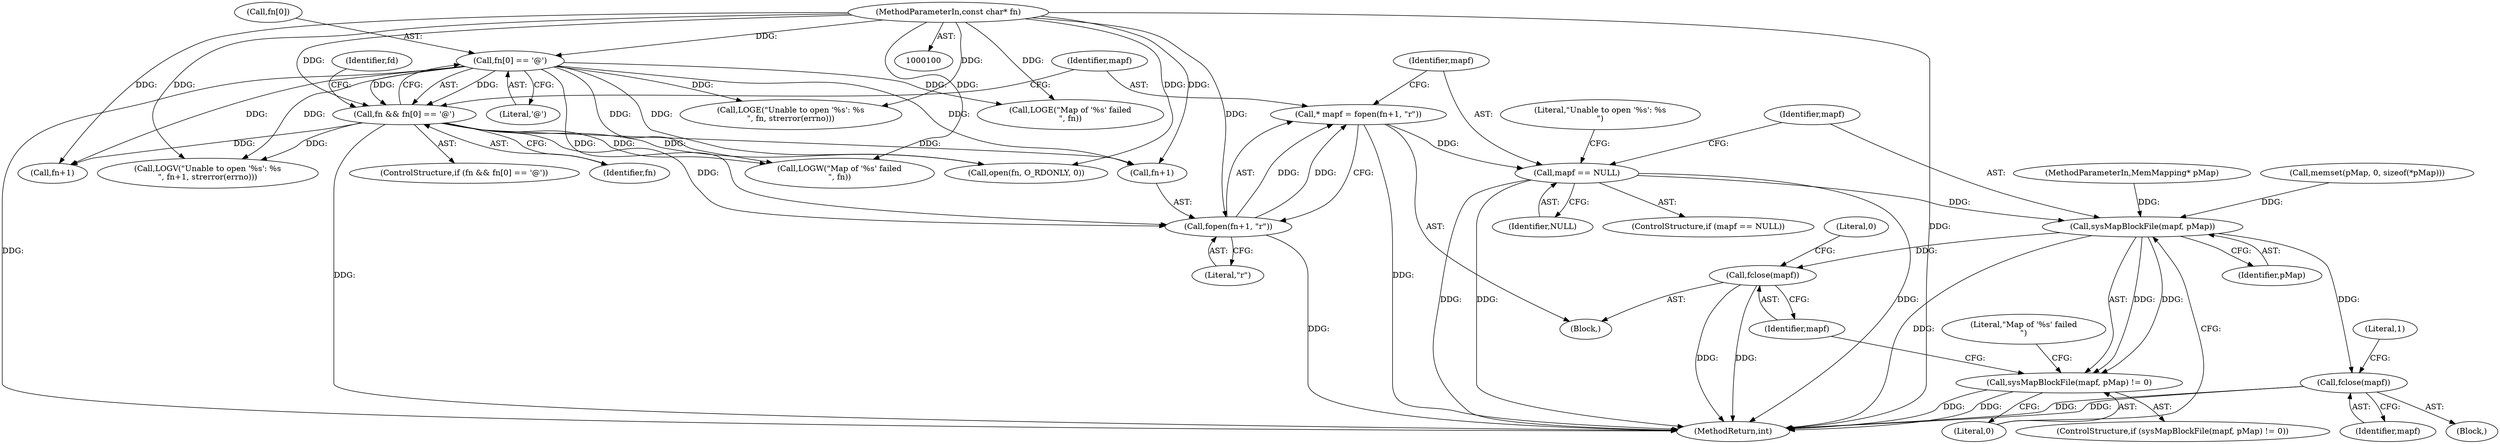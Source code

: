 digraph "0_Android_28a566f7731b4cb76d2a9ba16d997ac5aeb07dad_1@API" {
"1000120" [label="(Call,* mapf = fopen(fn+1, \"r\"))"];
"1000122" [label="(Call,fopen(fn+1, \"r\"))"];
"1000113" [label="(Call,fn[0] == '@')"];
"1000101" [label="(MethodParameterIn,const char* fn)"];
"1000111" [label="(Call,fn && fn[0] == '@')"];
"1000128" [label="(Call,mapf == NULL)"];
"1000144" [label="(Call,sysMapBlockFile(mapf, pMap))"];
"1000143" [label="(Call,sysMapBlockFile(mapf, pMap) != 0)"];
"1000152" [label="(Call,fclose(mapf))"];
"1000157" [label="(Call,fclose(mapf))"];
"1000129" [label="(Identifier,mapf)"];
"1000112" [label="(Identifier,fn)"];
"1000104" [label="(Call,memset(pMap, 0, sizeof(*pMap)))"];
"1000157" [label="(Call,fclose(mapf))"];
"1000143" [label="(Call,sysMapBlockFile(mapf, pMap) != 0)"];
"1000200" [label="(MethodReturn,int)"];
"1000163" [label="(Identifier,fd)"];
"1000150" [label="(Literal,\"Map of '%s' failed\n\")"];
"1000164" [label="(Call,open(fn, O_RDONLY, 0))"];
"1000152" [label="(Call,fclose(mapf))"];
"1000128" [label="(Call,mapf == NULL)"];
"1000134" [label="(Call,fn+1)"];
"1000133" [label="(Literal,\"Unable to open '%s': %s\n\")"];
"1000156" [label="(Literal,1)"];
"1000126" [label="(Literal,\"r\")"];
"1000142" [label="(ControlStructure,if (sysMapBlockFile(mapf, pMap) != 0))"];
"1000123" [label="(Call,fn+1)"];
"1000144" [label="(Call,sysMapBlockFile(mapf, pMap))"];
"1000153" [label="(Identifier,mapf)"];
"1000147" [label="(Literal,0)"];
"1000188" [label="(Call,LOGE(\"Map of '%s' failed\n\", fn))"];
"1000121" [label="(Identifier,mapf)"];
"1000117" [label="(Literal,'@')"];
"1000110" [label="(ControlStructure,if (fn && fn[0] == '@'))"];
"1000148" [label="(Block,)"];
"1000173" [label="(Call,LOGE(\"Unable to open '%s': %s\n\", fn, strerror(errno)))"];
"1000111" [label="(Call,fn && fn[0] == '@')"];
"1000120" [label="(Call,* mapf = fopen(fn+1, \"r\"))"];
"1000158" [label="(Identifier,mapf)"];
"1000101" [label="(MethodParameterIn,const char* fn)"];
"1000102" [label="(MethodParameterIn,MemMapping* pMap)"];
"1000146" [label="(Identifier,pMap)"];
"1000122" [label="(Call,fopen(fn+1, \"r\"))"];
"1000114" [label="(Call,fn[0])"];
"1000149" [label="(Call,LOGW(\"Map of '%s' failed\n\", fn))"];
"1000199" [label="(Literal,0)"];
"1000118" [label="(Block,)"];
"1000127" [label="(ControlStructure,if (mapf == NULL))"];
"1000113" [label="(Call,fn[0] == '@')"];
"1000130" [label="(Identifier,NULL)"];
"1000132" [label="(Call,LOGV(\"Unable to open '%s': %s\n\", fn+1, strerror(errno)))"];
"1000145" [label="(Identifier,mapf)"];
"1000120" -> "1000118"  [label="AST: "];
"1000120" -> "1000122"  [label="CFG: "];
"1000121" -> "1000120"  [label="AST: "];
"1000122" -> "1000120"  [label="AST: "];
"1000129" -> "1000120"  [label="CFG: "];
"1000120" -> "1000200"  [label="DDG: "];
"1000122" -> "1000120"  [label="DDG: "];
"1000122" -> "1000120"  [label="DDG: "];
"1000120" -> "1000128"  [label="DDG: "];
"1000122" -> "1000126"  [label="CFG: "];
"1000123" -> "1000122"  [label="AST: "];
"1000126" -> "1000122"  [label="AST: "];
"1000122" -> "1000200"  [label="DDG: "];
"1000113" -> "1000122"  [label="DDG: "];
"1000111" -> "1000122"  [label="DDG: "];
"1000101" -> "1000122"  [label="DDG: "];
"1000113" -> "1000111"  [label="AST: "];
"1000113" -> "1000117"  [label="CFG: "];
"1000114" -> "1000113"  [label="AST: "];
"1000117" -> "1000113"  [label="AST: "];
"1000111" -> "1000113"  [label="CFG: "];
"1000113" -> "1000200"  [label="DDG: "];
"1000113" -> "1000111"  [label="DDG: "];
"1000113" -> "1000111"  [label="DDG: "];
"1000101" -> "1000113"  [label="DDG: "];
"1000113" -> "1000123"  [label="DDG: "];
"1000113" -> "1000132"  [label="DDG: "];
"1000113" -> "1000134"  [label="DDG: "];
"1000113" -> "1000149"  [label="DDG: "];
"1000113" -> "1000164"  [label="DDG: "];
"1000113" -> "1000173"  [label="DDG: "];
"1000113" -> "1000188"  [label="DDG: "];
"1000101" -> "1000100"  [label="AST: "];
"1000101" -> "1000200"  [label="DDG: "];
"1000101" -> "1000111"  [label="DDG: "];
"1000101" -> "1000123"  [label="DDG: "];
"1000101" -> "1000132"  [label="DDG: "];
"1000101" -> "1000134"  [label="DDG: "];
"1000101" -> "1000149"  [label="DDG: "];
"1000101" -> "1000164"  [label="DDG: "];
"1000101" -> "1000173"  [label="DDG: "];
"1000101" -> "1000188"  [label="DDG: "];
"1000111" -> "1000110"  [label="AST: "];
"1000111" -> "1000112"  [label="CFG: "];
"1000112" -> "1000111"  [label="AST: "];
"1000121" -> "1000111"  [label="CFG: "];
"1000163" -> "1000111"  [label="CFG: "];
"1000111" -> "1000200"  [label="DDG: "];
"1000111" -> "1000123"  [label="DDG: "];
"1000111" -> "1000132"  [label="DDG: "];
"1000111" -> "1000134"  [label="DDG: "];
"1000111" -> "1000149"  [label="DDG: "];
"1000111" -> "1000164"  [label="DDG: "];
"1000128" -> "1000127"  [label="AST: "];
"1000128" -> "1000130"  [label="CFG: "];
"1000129" -> "1000128"  [label="AST: "];
"1000130" -> "1000128"  [label="AST: "];
"1000133" -> "1000128"  [label="CFG: "];
"1000145" -> "1000128"  [label="CFG: "];
"1000128" -> "1000200"  [label="DDG: "];
"1000128" -> "1000200"  [label="DDG: "];
"1000128" -> "1000200"  [label="DDG: "];
"1000128" -> "1000144"  [label="DDG: "];
"1000144" -> "1000143"  [label="AST: "];
"1000144" -> "1000146"  [label="CFG: "];
"1000145" -> "1000144"  [label="AST: "];
"1000146" -> "1000144"  [label="AST: "];
"1000147" -> "1000144"  [label="CFG: "];
"1000144" -> "1000200"  [label="DDG: "];
"1000144" -> "1000143"  [label="DDG: "];
"1000144" -> "1000143"  [label="DDG: "];
"1000104" -> "1000144"  [label="DDG: "];
"1000102" -> "1000144"  [label="DDG: "];
"1000144" -> "1000152"  [label="DDG: "];
"1000144" -> "1000157"  [label="DDG: "];
"1000143" -> "1000142"  [label="AST: "];
"1000143" -> "1000147"  [label="CFG: "];
"1000147" -> "1000143"  [label="AST: "];
"1000150" -> "1000143"  [label="CFG: "];
"1000158" -> "1000143"  [label="CFG: "];
"1000143" -> "1000200"  [label="DDG: "];
"1000143" -> "1000200"  [label="DDG: "];
"1000152" -> "1000148"  [label="AST: "];
"1000152" -> "1000153"  [label="CFG: "];
"1000153" -> "1000152"  [label="AST: "];
"1000156" -> "1000152"  [label="CFG: "];
"1000152" -> "1000200"  [label="DDG: "];
"1000152" -> "1000200"  [label="DDG: "];
"1000157" -> "1000118"  [label="AST: "];
"1000157" -> "1000158"  [label="CFG: "];
"1000158" -> "1000157"  [label="AST: "];
"1000199" -> "1000157"  [label="CFG: "];
"1000157" -> "1000200"  [label="DDG: "];
"1000157" -> "1000200"  [label="DDG: "];
}
